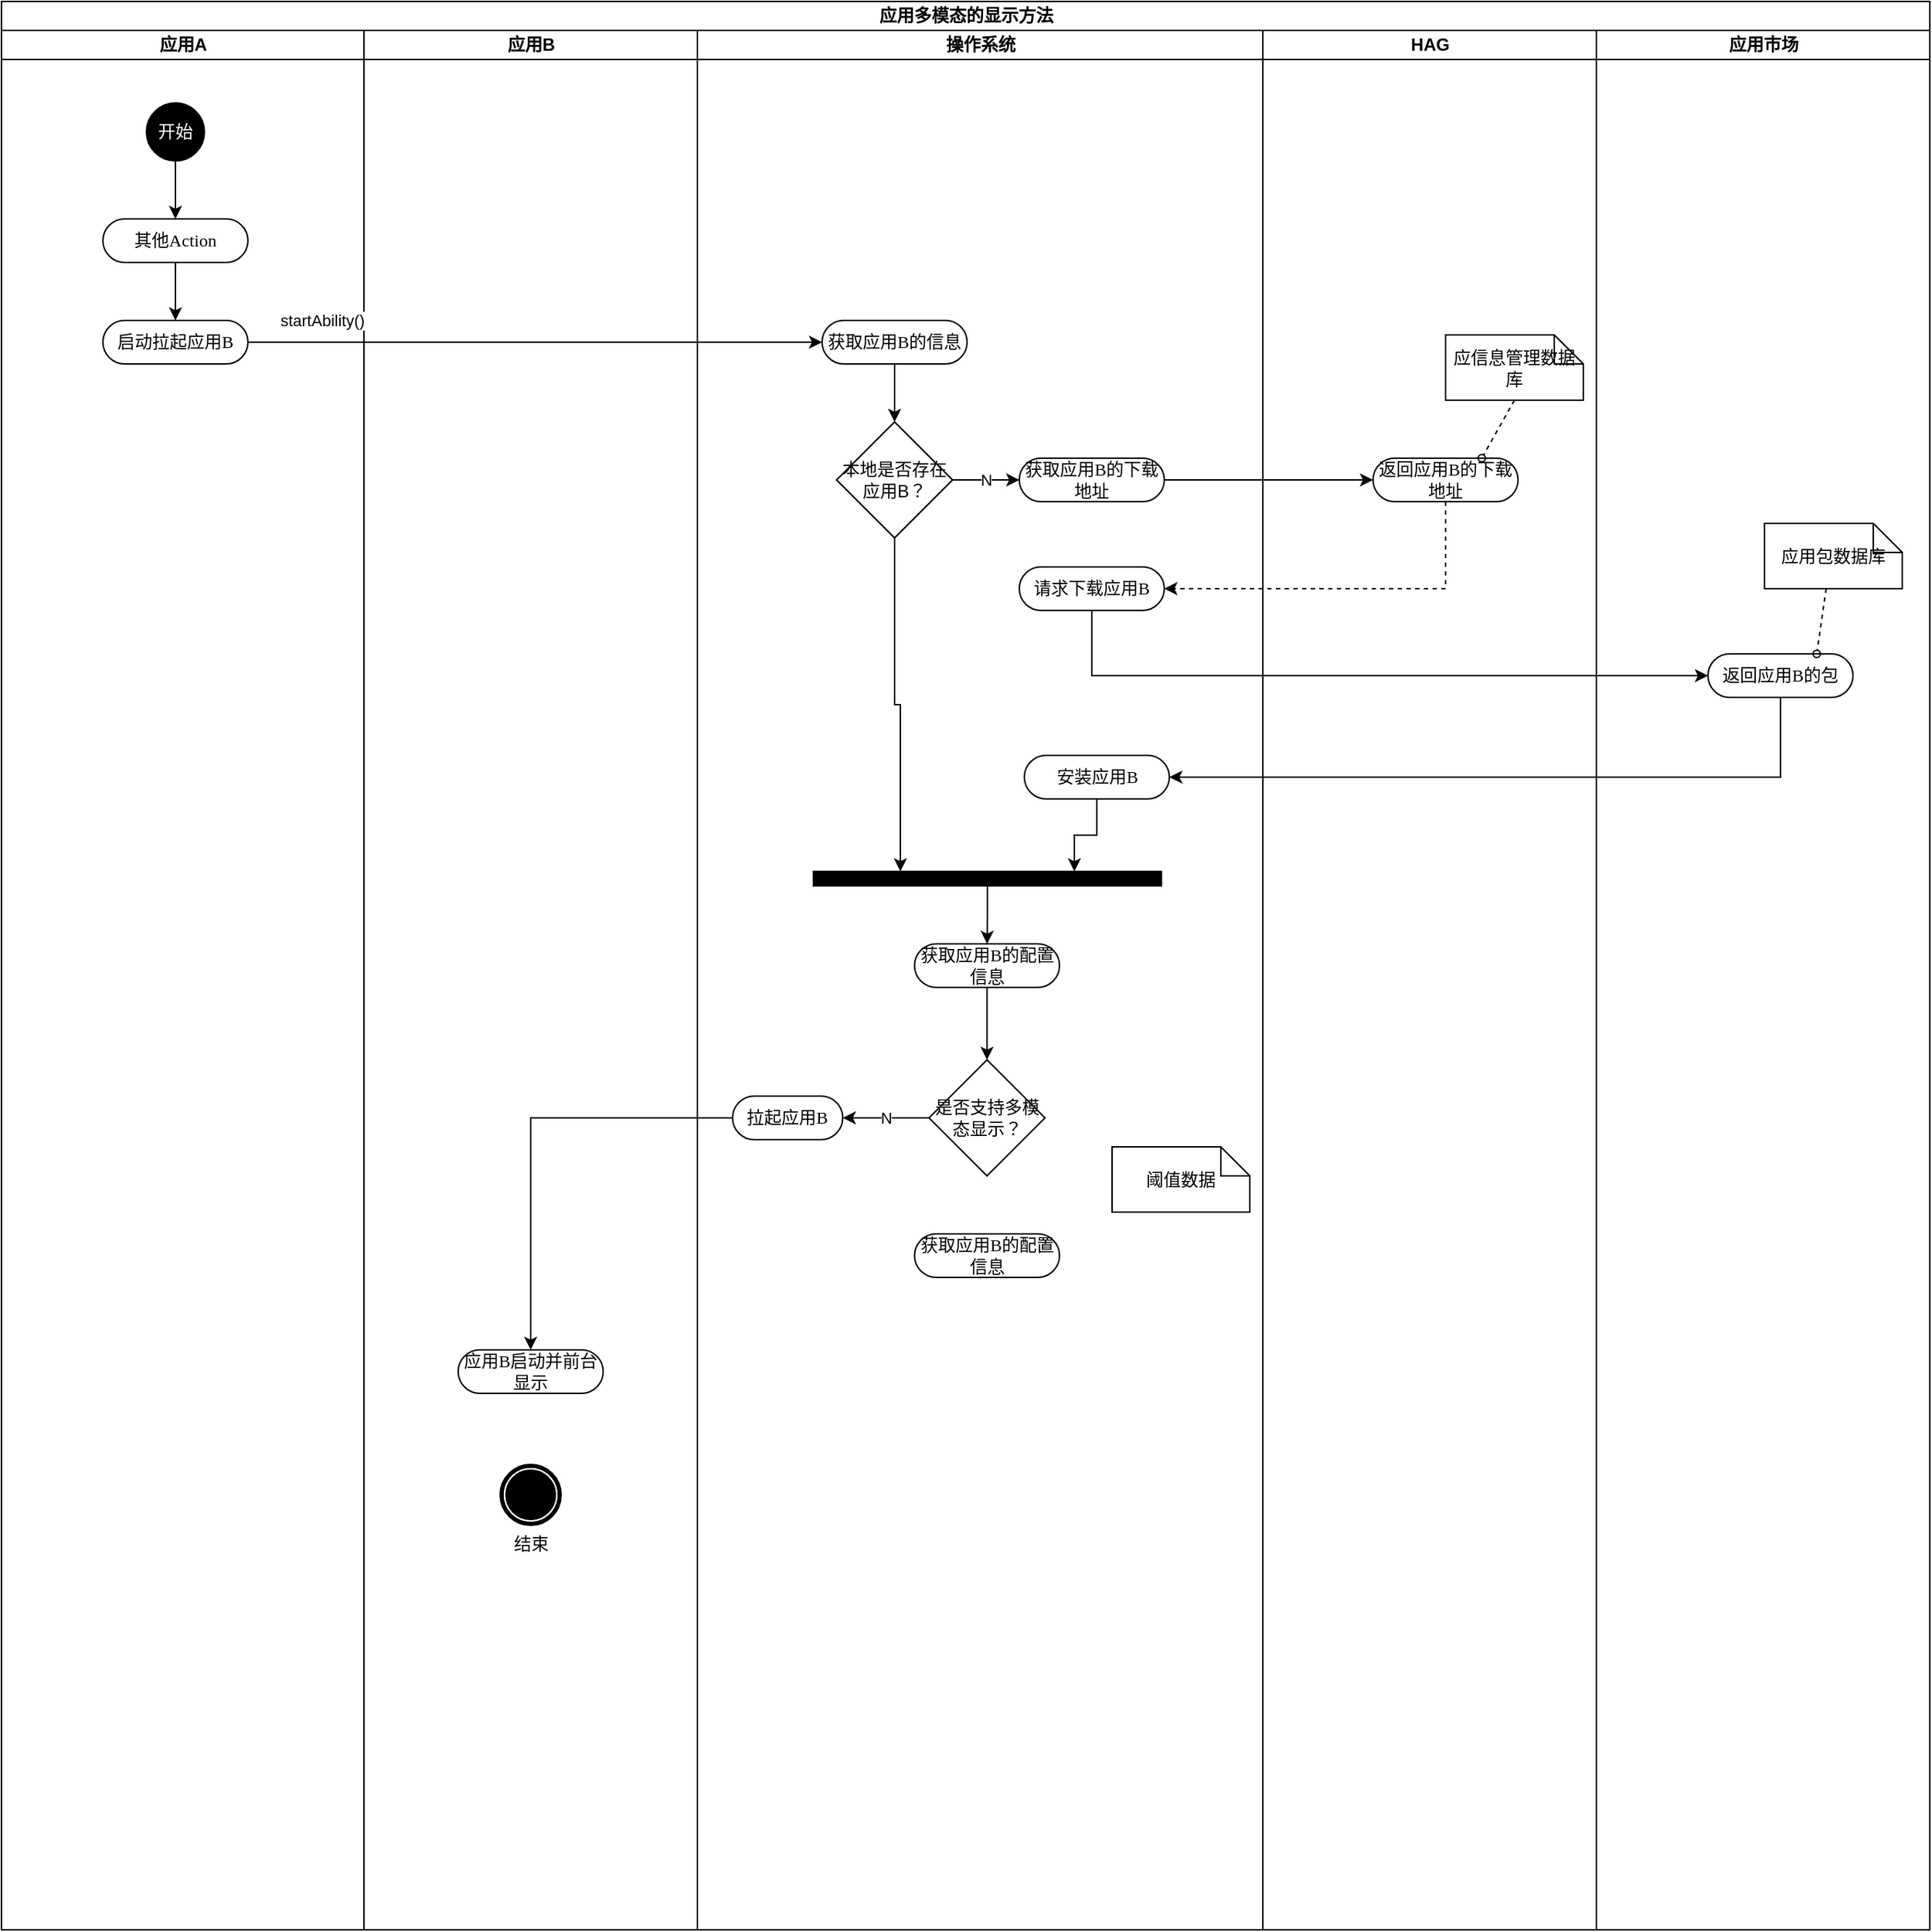 <mxfile version="13.4.4" type="github">
  <diagram id="wiN0GSeOx2B6b365juw_" name="Page-1">
    <mxGraphModel dx="1422" dy="794" grid="1" gridSize="10" guides="1" tooltips="1" connect="1" arrows="1" fold="1" page="1" pageScale="1" pageWidth="827" pageHeight="1169" math="0" shadow="0">
      <root>
        <mxCell id="0" />
        <mxCell id="1" parent="0" />
        <mxCell id="7mKiSf2ABYRJjhm9RXMu-1" value="应用多模态的显示方法" style="swimlane;html=1;childLayout=stackLayout;startSize=20;rounded=0;shadow=0;comic=0;labelBackgroundColor=none;strokeWidth=1;fontFamily=Verdana;fontSize=12;align=center;" vertex="1" parent="1">
          <mxGeometry x="14" y="20" width="1330" height="1330" as="geometry" />
        </mxCell>
        <mxCell id="7mKiSf2ABYRJjhm9RXMu-2" value="应用A" style="swimlane;html=1;startSize=20;" vertex="1" parent="7mKiSf2ABYRJjhm9RXMu-1">
          <mxGeometry y="20" width="250" height="1310" as="geometry" />
        </mxCell>
        <mxCell id="7mKiSf2ABYRJjhm9RXMu-7" value="应用B" style="swimlane;html=1;startSize=20;" vertex="1" parent="7mKiSf2ABYRJjhm9RXMu-1">
          <mxGeometry x="250" y="20" width="230" height="1310" as="geometry" />
        </mxCell>
        <mxCell id="7mKiSf2ABYRJjhm9RXMu-60" value="应用B启动并前台显示" style="rounded=1;whiteSpace=wrap;html=1;shadow=0;comic=0;labelBackgroundColor=none;strokeWidth=1;fontFamily=Verdana;fontSize=12;align=center;arcSize=50;" vertex="1" parent="7mKiSf2ABYRJjhm9RXMu-7">
          <mxGeometry x="65" y="910" width="100" height="30" as="geometry" />
        </mxCell>
        <mxCell id="7mKiSf2ABYRJjhm9RXMu-62" value="结束" style="shape=mxgraph.bpmn.shape;html=1;verticalLabelPosition=bottom;labelBackgroundColor=#ffffff;verticalAlign=top;perimeter=ellipsePerimeter;outline=end;symbol=terminate;rounded=0;shadow=0;comic=0;strokeWidth=1;fontFamily=Verdana;fontSize=12;align=center;" vertex="1" parent="7mKiSf2ABYRJjhm9RXMu-7">
          <mxGeometry x="95" y="990" width="40" height="40" as="geometry" />
        </mxCell>
        <mxCell id="7mKiSf2ABYRJjhm9RXMu-9" value="操作系统" style="swimlane;html=1;startSize=20;" vertex="1" parent="7mKiSf2ABYRJjhm9RXMu-1">
          <mxGeometry x="480" y="20" width="390" height="1310" as="geometry" />
        </mxCell>
        <mxCell id="7mKiSf2ABYRJjhm9RXMu-10" style="edgeStyle=orthogonalEdgeStyle;rounded=0;orthogonalLoop=1;jettySize=auto;html=1;exitX=0.5;exitY=1;exitDx=0;exitDy=0;entryX=0.5;entryY=0;entryDx=0;entryDy=0;" edge="1" parent="7mKiSf2ABYRJjhm9RXMu-9" source="7mKiSf2ABYRJjhm9RXMu-11" target="7mKiSf2ABYRJjhm9RXMu-13">
          <mxGeometry relative="1" as="geometry" />
        </mxCell>
        <mxCell id="7mKiSf2ABYRJjhm9RXMu-11" value="&lt;font color=&quot;#ffffff&quot;&gt;开始&lt;/font&gt;" style="ellipse;whiteSpace=wrap;html=1;rounded=0;shadow=0;comic=0;labelBackgroundColor=none;strokeWidth=1;fillColor=#000000;fontFamily=Verdana;fontSize=12;align=center;" vertex="1" parent="7mKiSf2ABYRJjhm9RXMu-9">
          <mxGeometry x="-380" y="50" width="40" height="40" as="geometry" />
        </mxCell>
        <mxCell id="7mKiSf2ABYRJjhm9RXMu-12" style="edgeStyle=orthogonalEdgeStyle;rounded=0;orthogonalLoop=1;jettySize=auto;html=1;exitX=0.5;exitY=1;exitDx=0;exitDy=0;entryX=0.5;entryY=0;entryDx=0;entryDy=0;" edge="1" parent="7mKiSf2ABYRJjhm9RXMu-9" source="7mKiSf2ABYRJjhm9RXMu-13" target="7mKiSf2ABYRJjhm9RXMu-14">
          <mxGeometry relative="1" as="geometry" />
        </mxCell>
        <mxCell id="7mKiSf2ABYRJjhm9RXMu-13" value="其他Action" style="rounded=1;whiteSpace=wrap;html=1;shadow=0;comic=0;labelBackgroundColor=none;strokeWidth=1;fontFamily=Verdana;fontSize=12;align=center;arcSize=50;" vertex="1" parent="7mKiSf2ABYRJjhm9RXMu-9">
          <mxGeometry x="-410" y="130" width="100" height="30" as="geometry" />
        </mxCell>
        <mxCell id="7mKiSf2ABYRJjhm9RXMu-14" value="启动拉起应用B" style="rounded=1;whiteSpace=wrap;html=1;shadow=0;comic=0;labelBackgroundColor=none;strokeWidth=1;fontFamily=Verdana;fontSize=12;align=center;arcSize=50;" vertex="1" parent="7mKiSf2ABYRJjhm9RXMu-9">
          <mxGeometry x="-410" y="200" width="100" height="30" as="geometry" />
        </mxCell>
        <mxCell id="7mKiSf2ABYRJjhm9RXMu-22" style="edgeStyle=orthogonalEdgeStyle;rounded=0;orthogonalLoop=1;jettySize=auto;html=1;exitX=1;exitY=0.5;exitDx=0;exitDy=0;entryX=0;entryY=0.5;entryDx=0;entryDy=0;" edge="1" parent="7mKiSf2ABYRJjhm9RXMu-9" source="7mKiSf2ABYRJjhm9RXMu-14" target="7mKiSf2ABYRJjhm9RXMu-8">
          <mxGeometry relative="1" as="geometry" />
        </mxCell>
        <mxCell id="7mKiSf2ABYRJjhm9RXMu-27" value="startAbility()" style="edgeLabel;html=1;align=center;verticalAlign=middle;resizable=0;points=[];" vertex="1" connectable="0" parent="7mKiSf2ABYRJjhm9RXMu-22">
          <mxGeometry x="-0.764" relative="1" as="geometry">
            <mxPoint x="4" y="-15" as="offset" />
          </mxGeometry>
        </mxCell>
        <mxCell id="7mKiSf2ABYRJjhm9RXMu-39" value="N" style="edgeStyle=orthogonalEdgeStyle;rounded=0;orthogonalLoop=1;jettySize=auto;html=1;exitX=1;exitY=0.5;exitDx=0;exitDy=0;entryX=0;entryY=0.5;entryDx=0;entryDy=0;" edge="1" parent="7mKiSf2ABYRJjhm9RXMu-9" source="7mKiSf2ABYRJjhm9RXMu-35" target="7mKiSf2ABYRJjhm9RXMu-37">
          <mxGeometry relative="1" as="geometry" />
        </mxCell>
        <mxCell id="7mKiSf2ABYRJjhm9RXMu-71" style="edgeStyle=orthogonalEdgeStyle;rounded=0;orthogonalLoop=1;jettySize=auto;html=1;exitX=0.5;exitY=1;exitDx=0;exitDy=0;entryX=0.25;entryY=0;entryDx=0;entryDy=0;" edge="1" parent="7mKiSf2ABYRJjhm9RXMu-9" source="7mKiSf2ABYRJjhm9RXMu-35" target="7mKiSf2ABYRJjhm9RXMu-47">
          <mxGeometry relative="1" as="geometry" />
        </mxCell>
        <mxCell id="7mKiSf2ABYRJjhm9RXMu-35" value="本地是否存在应用B？" style="rhombus;whiteSpace=wrap;html=1;" vertex="1" parent="7mKiSf2ABYRJjhm9RXMu-9">
          <mxGeometry x="96" y="270" width="80" height="80" as="geometry" />
        </mxCell>
        <mxCell id="7mKiSf2ABYRJjhm9RXMu-36" style="edgeStyle=orthogonalEdgeStyle;rounded=0;orthogonalLoop=1;jettySize=auto;html=1;exitX=0.5;exitY=1;exitDx=0;exitDy=0;entryX=0.5;entryY=0;entryDx=0;entryDy=0;" edge="1" parent="7mKiSf2ABYRJjhm9RXMu-9" source="7mKiSf2ABYRJjhm9RXMu-8" target="7mKiSf2ABYRJjhm9RXMu-35">
          <mxGeometry relative="1" as="geometry" />
        </mxCell>
        <mxCell id="7mKiSf2ABYRJjhm9RXMu-8" value="获取应用B的信息" style="rounded=1;whiteSpace=wrap;html=1;shadow=0;comic=0;labelBackgroundColor=none;strokeWidth=1;fontFamily=Verdana;fontSize=12;align=center;arcSize=50;" vertex="1" parent="7mKiSf2ABYRJjhm9RXMu-9">
          <mxGeometry x="86" y="200" width="100" height="30" as="geometry" />
        </mxCell>
        <mxCell id="7mKiSf2ABYRJjhm9RXMu-58" value="拉起应用B" style="rounded=1;whiteSpace=wrap;html=1;shadow=0;comic=0;labelBackgroundColor=none;strokeWidth=1;fontFamily=Verdana;fontSize=12;align=center;arcSize=50;" vertex="1" parent="7mKiSf2ABYRJjhm9RXMu-9">
          <mxGeometry x="24.25" y="735" width="76" height="30" as="geometry" />
        </mxCell>
        <mxCell id="7mKiSf2ABYRJjhm9RXMu-59" value="N" style="edgeStyle=orthogonalEdgeStyle;rounded=0;orthogonalLoop=1;jettySize=auto;html=1;exitX=0;exitY=0.5;exitDx=0;exitDy=0;entryX=1;entryY=0.5;entryDx=0;entryDy=0;" edge="1" parent="7mKiSf2ABYRJjhm9RXMu-9" source="7mKiSf2ABYRJjhm9RXMu-57" target="7mKiSf2ABYRJjhm9RXMu-58">
          <mxGeometry relative="1" as="geometry" />
        </mxCell>
        <mxCell id="7mKiSf2ABYRJjhm9RXMu-63" style="edgeStyle=orthogonalEdgeStyle;rounded=0;orthogonalLoop=1;jettySize=auto;html=1;exitX=0.5;exitY=1;exitDx=0;exitDy=0;entryX=0.5;entryY=0;entryDx=0;entryDy=0;" edge="1" parent="7mKiSf2ABYRJjhm9RXMu-9" source="7mKiSf2ABYRJjhm9RXMu-54" target="7mKiSf2ABYRJjhm9RXMu-57">
          <mxGeometry relative="1" as="geometry" />
        </mxCell>
        <mxCell id="7mKiSf2ABYRJjhm9RXMu-57" value="是否支持多模态显示？" style="rhombus;whiteSpace=wrap;html=1;" vertex="1" parent="7mKiSf2ABYRJjhm9RXMu-9">
          <mxGeometry x="159.75" y="710" width="80" height="80" as="geometry" />
        </mxCell>
        <mxCell id="7mKiSf2ABYRJjhm9RXMu-54" value="获取应用B的配置信息" style="rounded=1;whiteSpace=wrap;html=1;shadow=0;comic=0;labelBackgroundColor=none;strokeWidth=1;fontFamily=Verdana;fontSize=12;align=center;arcSize=50;" vertex="1" parent="7mKiSf2ABYRJjhm9RXMu-9">
          <mxGeometry x="149.75" y="630" width="100" height="30" as="geometry" />
        </mxCell>
        <mxCell id="7mKiSf2ABYRJjhm9RXMu-64" value="获取应用B的配置信息" style="rounded=1;whiteSpace=wrap;html=1;shadow=0;comic=0;labelBackgroundColor=none;strokeWidth=1;fontFamily=Verdana;fontSize=12;align=center;arcSize=50;" vertex="1" parent="7mKiSf2ABYRJjhm9RXMu-9">
          <mxGeometry x="149.75" y="830" width="100" height="30" as="geometry" />
        </mxCell>
        <mxCell id="7mKiSf2ABYRJjhm9RXMu-72" style="edgeStyle=orthogonalEdgeStyle;rounded=0;orthogonalLoop=1;jettySize=auto;html=1;exitX=0.5;exitY=1;exitDx=0;exitDy=0;" edge="1" parent="7mKiSf2ABYRJjhm9RXMu-9" source="7mKiSf2ABYRJjhm9RXMu-47" target="7mKiSf2ABYRJjhm9RXMu-54">
          <mxGeometry relative="1" as="geometry" />
        </mxCell>
        <mxCell id="7mKiSf2ABYRJjhm9RXMu-47" value="" style="whiteSpace=wrap;html=1;rounded=0;shadow=0;comic=0;labelBackgroundColor=none;strokeWidth=1;fillColor=#000000;fontFamily=Verdana;fontSize=12;align=center;rotation=0;" vertex="1" parent="7mKiSf2ABYRJjhm9RXMu-9">
          <mxGeometry x="80" y="580" width="240" height="10" as="geometry" />
        </mxCell>
        <mxCell id="7mKiSf2ABYRJjhm9RXMu-37" value="获取应用B的下载地址" style="rounded=1;whiteSpace=wrap;html=1;shadow=0;comic=0;labelBackgroundColor=none;strokeWidth=1;fontFamily=Verdana;fontSize=12;align=center;arcSize=50;" vertex="1" parent="7mKiSf2ABYRJjhm9RXMu-9">
          <mxGeometry x="222" y="295" width="100" height="30" as="geometry" />
        </mxCell>
        <mxCell id="7mKiSf2ABYRJjhm9RXMu-41" value="请求下载应用B" style="rounded=1;whiteSpace=wrap;html=1;shadow=0;comic=0;labelBackgroundColor=none;strokeWidth=1;fontFamily=Verdana;fontSize=12;align=center;arcSize=50;" vertex="1" parent="7mKiSf2ABYRJjhm9RXMu-9">
          <mxGeometry x="222" y="370" width="100" height="30" as="geometry" />
        </mxCell>
        <mxCell id="7mKiSf2ABYRJjhm9RXMu-70" style="edgeStyle=orthogonalEdgeStyle;rounded=0;orthogonalLoop=1;jettySize=auto;html=1;exitX=0.5;exitY=1;exitDx=0;exitDy=0;entryX=0.75;entryY=0;entryDx=0;entryDy=0;" edge="1" parent="7mKiSf2ABYRJjhm9RXMu-9" source="7mKiSf2ABYRJjhm9RXMu-65" target="7mKiSf2ABYRJjhm9RXMu-47">
          <mxGeometry relative="1" as="geometry" />
        </mxCell>
        <mxCell id="7mKiSf2ABYRJjhm9RXMu-65" value="安装应用B" style="rounded=1;whiteSpace=wrap;html=1;shadow=0;comic=0;labelBackgroundColor=none;strokeWidth=1;fontFamily=Verdana;fontSize=12;align=center;arcSize=50;" vertex="1" parent="7mKiSf2ABYRJjhm9RXMu-9">
          <mxGeometry x="225.5" y="500" width="100" height="30" as="geometry" />
        </mxCell>
        <mxCell id="7mKiSf2ABYRJjhm9RXMu-73" value="阈值数据" style="shape=note;whiteSpace=wrap;html=1;rounded=0;shadow=0;comic=0;labelBackgroundColor=none;strokeWidth=1;fontFamily=Verdana;fontSize=12;align=center;size=20;" vertex="1" parent="7mKiSf2ABYRJjhm9RXMu-9">
          <mxGeometry x="286" y="770" width="95" height="45" as="geometry" />
        </mxCell>
        <mxCell id="7mKiSf2ABYRJjhm9RXMu-61" style="edgeStyle=orthogonalEdgeStyle;rounded=0;orthogonalLoop=1;jettySize=auto;html=1;exitX=0;exitY=0.5;exitDx=0;exitDy=0;entryX=0.5;entryY=0;entryDx=0;entryDy=0;" edge="1" parent="7mKiSf2ABYRJjhm9RXMu-1" source="7mKiSf2ABYRJjhm9RXMu-58" target="7mKiSf2ABYRJjhm9RXMu-60">
          <mxGeometry relative="1" as="geometry" />
        </mxCell>
        <mxCell id="7mKiSf2ABYRJjhm9RXMu-30" value="HAG" style="swimlane;html=1;startSize=20;" vertex="1" parent="7mKiSf2ABYRJjhm9RXMu-1">
          <mxGeometry x="870" y="20" width="230" height="1310" as="geometry" />
        </mxCell>
        <mxCell id="7mKiSf2ABYRJjhm9RXMu-38" value="返回应用B的下载地址" style="rounded=1;whiteSpace=wrap;html=1;shadow=0;comic=0;labelBackgroundColor=none;strokeWidth=1;fontFamily=Verdana;fontSize=12;align=center;arcSize=50;" vertex="1" parent="7mKiSf2ABYRJjhm9RXMu-30">
          <mxGeometry x="76" y="295" width="100" height="30" as="geometry" />
        </mxCell>
        <mxCell id="7mKiSf2ABYRJjhm9RXMu-52" style="edgeStyle=none;rounded=0;html=1;dashed=1;labelBackgroundColor=none;startArrow=none;startFill=0;startSize=5;endArrow=oval;endFill=0;endSize=5;jettySize=auto;orthogonalLoop=1;strokeWidth=1;fontFamily=Verdana;fontSize=12;exitX=0.5;exitY=1;exitDx=0;exitDy=0;exitPerimeter=0;entryX=0.75;entryY=0;entryDx=0;entryDy=0;" edge="1" parent="7mKiSf2ABYRJjhm9RXMu-30" source="7mKiSf2ABYRJjhm9RXMu-53" target="7mKiSf2ABYRJjhm9RXMu-38">
          <mxGeometry relative="1" as="geometry">
            <mxPoint x="-1268" y="263" as="sourcePoint" />
            <mxPoint x="156" y="300" as="targetPoint" />
          </mxGeometry>
        </mxCell>
        <mxCell id="7mKiSf2ABYRJjhm9RXMu-53" value="应信息管理数据库" style="shape=note;whiteSpace=wrap;html=1;rounded=0;shadow=0;comic=0;labelBackgroundColor=none;strokeWidth=1;fontFamily=Verdana;fontSize=12;align=center;size=20;" vertex="1" parent="7mKiSf2ABYRJjhm9RXMu-30">
          <mxGeometry x="126" y="210" width="95" height="45" as="geometry" />
        </mxCell>
        <mxCell id="7mKiSf2ABYRJjhm9RXMu-32" value="应用市场" style="swimlane;html=1;startSize=20;" vertex="1" parent="7mKiSf2ABYRJjhm9RXMu-1">
          <mxGeometry x="1100" y="20" width="230" height="1310" as="geometry" />
        </mxCell>
        <mxCell id="7mKiSf2ABYRJjhm9RXMu-66" value="返回应用B的包" style="rounded=1;whiteSpace=wrap;html=1;shadow=0;comic=0;labelBackgroundColor=none;strokeWidth=1;fontFamily=Verdana;fontSize=12;align=center;arcSize=50;" vertex="1" parent="7mKiSf2ABYRJjhm9RXMu-32">
          <mxGeometry x="77" y="430" width="100" height="30" as="geometry" />
        </mxCell>
        <mxCell id="7mKiSf2ABYRJjhm9RXMu-69" style="edgeStyle=none;rounded=0;html=1;dashed=1;labelBackgroundColor=none;startArrow=none;startFill=0;startSize=5;endArrow=oval;endFill=0;endSize=5;jettySize=auto;orthogonalLoop=1;strokeWidth=1;fontFamily=Verdana;fontSize=12;exitX=0;exitY=0;exitDx=37.5;exitDy=0;exitPerimeter=0;entryX=0.75;entryY=0;entryDx=0;entryDy=0;" edge="1" parent="7mKiSf2ABYRJjhm9RXMu-32" target="7mKiSf2ABYRJjhm9RXMu-66">
          <mxGeometry relative="1" as="geometry">
            <mxPoint x="158.5" y="385" as="sourcePoint" />
            <mxPoint x="146" y="470" as="targetPoint" />
          </mxGeometry>
        </mxCell>
        <mxCell id="7mKiSf2ABYRJjhm9RXMu-33" value="应用包数据库" style="shape=note;whiteSpace=wrap;html=1;rounded=0;shadow=0;comic=0;labelBackgroundColor=none;strokeWidth=1;fontFamily=Verdana;fontSize=12;align=center;size=20;" vertex="1" parent="7mKiSf2ABYRJjhm9RXMu-32">
          <mxGeometry x="116" y="340" width="95" height="45" as="geometry" />
        </mxCell>
        <mxCell id="7mKiSf2ABYRJjhm9RXMu-40" style="edgeStyle=orthogonalEdgeStyle;rounded=0;orthogonalLoop=1;jettySize=auto;html=1;exitX=1;exitY=0.5;exitDx=0;exitDy=0;entryX=0;entryY=0.5;entryDx=0;entryDy=0;" edge="1" parent="7mKiSf2ABYRJjhm9RXMu-1" source="7mKiSf2ABYRJjhm9RXMu-37" target="7mKiSf2ABYRJjhm9RXMu-38">
          <mxGeometry relative="1" as="geometry" />
        </mxCell>
        <mxCell id="7mKiSf2ABYRJjhm9RXMu-42" style="edgeStyle=orthogonalEdgeStyle;rounded=0;orthogonalLoop=1;jettySize=auto;html=1;exitX=0.5;exitY=1;exitDx=0;exitDy=0;entryX=1;entryY=0.5;entryDx=0;entryDy=0;dashed=1;" edge="1" parent="7mKiSf2ABYRJjhm9RXMu-1" source="7mKiSf2ABYRJjhm9RXMu-38" target="7mKiSf2ABYRJjhm9RXMu-41">
          <mxGeometry relative="1" as="geometry" />
        </mxCell>
        <mxCell id="7mKiSf2ABYRJjhm9RXMu-67" style="edgeStyle=orthogonalEdgeStyle;rounded=0;orthogonalLoop=1;jettySize=auto;html=1;exitX=0.5;exitY=1;exitDx=0;exitDy=0;entryX=0;entryY=0.5;entryDx=0;entryDy=0;" edge="1" parent="7mKiSf2ABYRJjhm9RXMu-1" source="7mKiSf2ABYRJjhm9RXMu-41" target="7mKiSf2ABYRJjhm9RXMu-66">
          <mxGeometry relative="1" as="geometry" />
        </mxCell>
        <mxCell id="7mKiSf2ABYRJjhm9RXMu-68" style="edgeStyle=orthogonalEdgeStyle;rounded=0;orthogonalLoop=1;jettySize=auto;html=1;exitX=0.5;exitY=1;exitDx=0;exitDy=0;entryX=1;entryY=0.5;entryDx=0;entryDy=0;" edge="1" parent="7mKiSf2ABYRJjhm9RXMu-1" source="7mKiSf2ABYRJjhm9RXMu-66" target="7mKiSf2ABYRJjhm9RXMu-65">
          <mxGeometry relative="1" as="geometry" />
        </mxCell>
      </root>
    </mxGraphModel>
  </diagram>
</mxfile>
